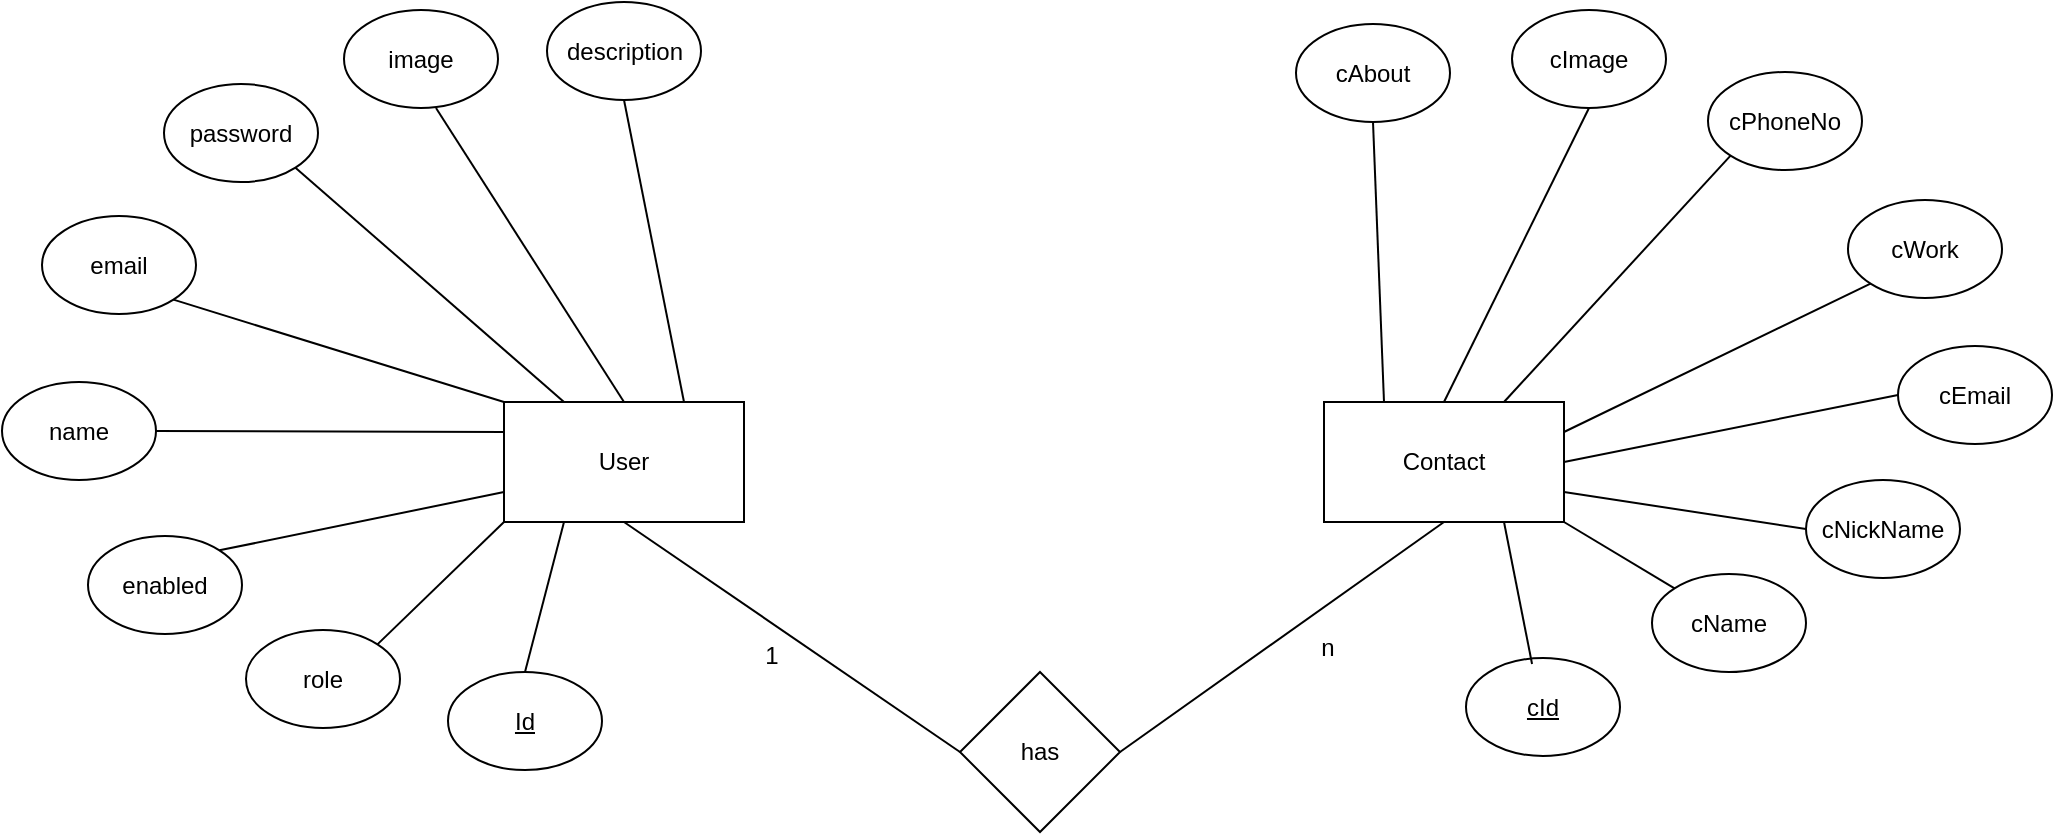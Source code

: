 <mxfile version="23.1.8" type="device" pages="2">
  <diagram name="Page-1" id="UyEv4sZDRJh5OLmsgyPT">
    <mxGraphModel dx="1834" dy="1146" grid="0" gridSize="10" guides="1" tooltips="1" connect="1" arrows="1" fold="1" page="0" pageScale="1" pageWidth="850" pageHeight="1100" math="0" shadow="0">
      <root>
        <mxCell id="0" />
        <mxCell id="1" parent="0" />
        <mxCell id="s0frSopwgOEyX0ONEaxg-4" value="User" style="rounded=0;whiteSpace=wrap;html=1;" vertex="1" parent="1">
          <mxGeometry x="41" y="46" width="120" height="60" as="geometry" />
        </mxCell>
        <mxCell id="s0frSopwgOEyX0ONEaxg-5" value="Contact" style="rounded=0;whiteSpace=wrap;html=1;" vertex="1" parent="1">
          <mxGeometry x="451" y="46" width="120" height="60" as="geometry" />
        </mxCell>
        <mxCell id="s0frSopwgOEyX0ONEaxg-6" value="has" style="rhombus;whiteSpace=wrap;html=1;" vertex="1" parent="1">
          <mxGeometry x="269" y="181" width="80" height="80" as="geometry" />
        </mxCell>
        <mxCell id="s0frSopwgOEyX0ONEaxg-7" value="" style="endArrow=none;html=1;rounded=0;entryX=0.5;entryY=1;entryDx=0;entryDy=0;exitX=0;exitY=0.5;exitDx=0;exitDy=0;" edge="1" parent="1" source="s0frSopwgOEyX0ONEaxg-6" target="s0frSopwgOEyX0ONEaxg-4">
          <mxGeometry width="50" height="50" relative="1" as="geometry">
            <mxPoint x="276" y="1" as="sourcePoint" />
            <mxPoint x="326" y="-49" as="targetPoint" />
          </mxGeometry>
        </mxCell>
        <mxCell id="s0frSopwgOEyX0ONEaxg-8" value="" style="endArrow=none;html=1;rounded=0;entryX=0.5;entryY=1;entryDx=0;entryDy=0;exitX=1;exitY=0.5;exitDx=0;exitDy=0;" edge="1" parent="1" source="s0frSopwgOEyX0ONEaxg-6" target="s0frSopwgOEyX0ONEaxg-5">
          <mxGeometry width="50" height="50" relative="1" as="geometry">
            <mxPoint x="279" y="231" as="sourcePoint" />
            <mxPoint x="111" y="116" as="targetPoint" />
          </mxGeometry>
        </mxCell>
        <mxCell id="s0frSopwgOEyX0ONEaxg-9" value="1" style="text;html=1;align=center;verticalAlign=middle;whiteSpace=wrap;rounded=0;" vertex="1" parent="1">
          <mxGeometry x="145" y="158" width="60" height="30" as="geometry" />
        </mxCell>
        <mxCell id="s0frSopwgOEyX0ONEaxg-10" value="n" style="text;html=1;align=center;verticalAlign=middle;whiteSpace=wrap;rounded=0;" vertex="1" parent="1">
          <mxGeometry x="423" y="154" width="60" height="30" as="geometry" />
        </mxCell>
        <mxCell id="s0frSopwgOEyX0ONEaxg-11" value="enabled" style="ellipse;whiteSpace=wrap;html=1;" vertex="1" parent="1">
          <mxGeometry x="-167" y="113" width="77" height="49" as="geometry" />
        </mxCell>
        <mxCell id="s0frSopwgOEyX0ONEaxg-12" value="name" style="ellipse;whiteSpace=wrap;html=1;" vertex="1" parent="1">
          <mxGeometry x="-210" y="36" width="77" height="49" as="geometry" />
        </mxCell>
        <mxCell id="s0frSopwgOEyX0ONEaxg-13" value="email" style="ellipse;whiteSpace=wrap;html=1;" vertex="1" parent="1">
          <mxGeometry x="-190" y="-47" width="77" height="49" as="geometry" />
        </mxCell>
        <mxCell id="s0frSopwgOEyX0ONEaxg-14" value="password" style="ellipse;whiteSpace=wrap;html=1;" vertex="1" parent="1">
          <mxGeometry x="-129" y="-113" width="77" height="49" as="geometry" />
        </mxCell>
        <mxCell id="s0frSopwgOEyX0ONEaxg-15" value="image" style="ellipse;whiteSpace=wrap;html=1;" vertex="1" parent="1">
          <mxGeometry x="-39" y="-150" width="77" height="49" as="geometry" />
        </mxCell>
        <mxCell id="s0frSopwgOEyX0ONEaxg-16" value="description" style="ellipse;whiteSpace=wrap;html=1;" vertex="1" parent="1">
          <mxGeometry x="62.5" y="-154" width="77" height="49" as="geometry" />
        </mxCell>
        <mxCell id="s0frSopwgOEyX0ONEaxg-17" value="role" style="ellipse;whiteSpace=wrap;html=1;" vertex="1" parent="1">
          <mxGeometry x="-88" y="160" width="77" height="49" as="geometry" />
        </mxCell>
        <mxCell id="s0frSopwgOEyX0ONEaxg-18" value="&lt;u&gt;Id&lt;/u&gt;" style="ellipse;whiteSpace=wrap;html=1;" vertex="1" parent="1">
          <mxGeometry x="13" y="181" width="77" height="49" as="geometry" />
        </mxCell>
        <mxCell id="s0frSopwgOEyX0ONEaxg-19" value="&lt;u&gt;cId&lt;/u&gt;" style="ellipse;whiteSpace=wrap;html=1;" vertex="1" parent="1">
          <mxGeometry x="522" y="174" width="77" height="49" as="geometry" />
        </mxCell>
        <mxCell id="s0frSopwgOEyX0ONEaxg-20" value="cName" style="ellipse;whiteSpace=wrap;html=1;" vertex="1" parent="1">
          <mxGeometry x="615" y="132" width="77" height="49" as="geometry" />
        </mxCell>
        <mxCell id="s0frSopwgOEyX0ONEaxg-21" value="cNickName" style="ellipse;whiteSpace=wrap;html=1;" vertex="1" parent="1">
          <mxGeometry x="692" y="85" width="77" height="49" as="geometry" />
        </mxCell>
        <mxCell id="s0frSopwgOEyX0ONEaxg-22" value="cEmail" style="ellipse;whiteSpace=wrap;html=1;" vertex="1" parent="1">
          <mxGeometry x="738" y="18" width="77" height="49" as="geometry" />
        </mxCell>
        <mxCell id="s0frSopwgOEyX0ONEaxg-23" value="cWork" style="ellipse;whiteSpace=wrap;html=1;" vertex="1" parent="1">
          <mxGeometry x="713" y="-55" width="77" height="49" as="geometry" />
        </mxCell>
        <mxCell id="s0frSopwgOEyX0ONEaxg-24" value="cPhoneNo" style="ellipse;whiteSpace=wrap;html=1;" vertex="1" parent="1">
          <mxGeometry x="643" y="-119" width="77" height="49" as="geometry" />
        </mxCell>
        <mxCell id="s0frSopwgOEyX0ONEaxg-25" value="cImage" style="ellipse;whiteSpace=wrap;html=1;" vertex="1" parent="1">
          <mxGeometry x="545" y="-150" width="77" height="49" as="geometry" />
        </mxCell>
        <mxCell id="s0frSopwgOEyX0ONEaxg-26" value="cAbout" style="ellipse;whiteSpace=wrap;html=1;" vertex="1" parent="1">
          <mxGeometry x="437" y="-143" width="77" height="49" as="geometry" />
        </mxCell>
        <mxCell id="s0frSopwgOEyX0ONEaxg-27" value="" style="endArrow=none;html=1;rounded=0;entryX=0.5;entryY=1;entryDx=0;entryDy=0;exitX=0.5;exitY=0;exitDx=0;exitDy=0;" edge="1" parent="1" source="s0frSopwgOEyX0ONEaxg-4">
          <mxGeometry width="50" height="50" relative="1" as="geometry">
            <mxPoint x="99" y="44" as="sourcePoint" />
            <mxPoint x="7" y="-101" as="targetPoint" />
          </mxGeometry>
        </mxCell>
        <mxCell id="s0frSopwgOEyX0ONEaxg-28" value="" style="endArrow=none;html=1;rounded=0;entryX=0.5;entryY=1;entryDx=0;entryDy=0;exitX=0.75;exitY=0;exitDx=0;exitDy=0;" edge="1" parent="1" source="s0frSopwgOEyX0ONEaxg-4" target="s0frSopwgOEyX0ONEaxg-16">
          <mxGeometry width="50" height="50" relative="1" as="geometry">
            <mxPoint x="81" y="56" as="sourcePoint" />
            <mxPoint x="17" y="-91" as="targetPoint" />
          </mxGeometry>
        </mxCell>
        <mxCell id="s0frSopwgOEyX0ONEaxg-29" value="" style="endArrow=none;html=1;rounded=0;entryX=1;entryY=1;entryDx=0;entryDy=0;exitX=0.25;exitY=0;exitDx=0;exitDy=0;" edge="1" parent="1" source="s0frSopwgOEyX0ONEaxg-4" target="s0frSopwgOEyX0ONEaxg-14">
          <mxGeometry width="50" height="50" relative="1" as="geometry">
            <mxPoint x="91" y="66" as="sourcePoint" />
            <mxPoint x="27" y="-81" as="targetPoint" />
          </mxGeometry>
        </mxCell>
        <mxCell id="s0frSopwgOEyX0ONEaxg-30" value="" style="endArrow=none;html=1;rounded=0;entryX=1;entryY=1;entryDx=0;entryDy=0;exitX=0;exitY=0;exitDx=0;exitDy=0;" edge="1" parent="1" source="s0frSopwgOEyX0ONEaxg-4" target="s0frSopwgOEyX0ONEaxg-13">
          <mxGeometry width="50" height="50" relative="1" as="geometry">
            <mxPoint x="81" y="56" as="sourcePoint" />
            <mxPoint x="-53" y="-61" as="targetPoint" />
          </mxGeometry>
        </mxCell>
        <mxCell id="s0frSopwgOEyX0ONEaxg-31" value="" style="endArrow=none;html=1;rounded=0;entryX=1;entryY=0.5;entryDx=0;entryDy=0;exitX=0;exitY=0.25;exitDx=0;exitDy=0;" edge="1" parent="1" source="s0frSopwgOEyX0ONEaxg-4" target="s0frSopwgOEyX0ONEaxg-12">
          <mxGeometry width="50" height="50" relative="1" as="geometry">
            <mxPoint x="91" y="66" as="sourcePoint" />
            <mxPoint x="-43" y="-51" as="targetPoint" />
          </mxGeometry>
        </mxCell>
        <mxCell id="s0frSopwgOEyX0ONEaxg-32" value="" style="endArrow=none;html=1;rounded=0;entryX=1;entryY=0;entryDx=0;entryDy=0;exitX=0;exitY=0.75;exitDx=0;exitDy=0;" edge="1" parent="1" source="s0frSopwgOEyX0ONEaxg-4" target="s0frSopwgOEyX0ONEaxg-11">
          <mxGeometry width="50" height="50" relative="1" as="geometry">
            <mxPoint x="51" y="71" as="sourcePoint" />
            <mxPoint x="-123" y="71" as="targetPoint" />
          </mxGeometry>
        </mxCell>
        <mxCell id="s0frSopwgOEyX0ONEaxg-33" value="" style="endArrow=none;html=1;rounded=0;entryX=1;entryY=0;entryDx=0;entryDy=0;exitX=0;exitY=1;exitDx=0;exitDy=0;" edge="1" parent="1" source="s0frSopwgOEyX0ONEaxg-4" target="s0frSopwgOEyX0ONEaxg-17">
          <mxGeometry width="50" height="50" relative="1" as="geometry">
            <mxPoint x="51" y="101" as="sourcePoint" />
            <mxPoint x="-91" y="130" as="targetPoint" />
          </mxGeometry>
        </mxCell>
        <mxCell id="s0frSopwgOEyX0ONEaxg-34" value="" style="endArrow=none;html=1;rounded=0;entryX=0.5;entryY=0;entryDx=0;entryDy=0;exitX=0.25;exitY=1;exitDx=0;exitDy=0;" edge="1" parent="1" source="s0frSopwgOEyX0ONEaxg-4" target="s0frSopwgOEyX0ONEaxg-18">
          <mxGeometry width="50" height="50" relative="1" as="geometry">
            <mxPoint x="51" y="116" as="sourcePoint" />
            <mxPoint x="-12" y="177" as="targetPoint" />
          </mxGeometry>
        </mxCell>
        <mxCell id="s0frSopwgOEyX0ONEaxg-35" value="" style="endArrow=none;html=1;rounded=0;entryX=0.5;entryY=1;entryDx=0;entryDy=0;exitX=0.5;exitY=0;exitDx=0;exitDy=0;" edge="1" parent="1" source="s0frSopwgOEyX0ONEaxg-5" target="s0frSopwgOEyX0ONEaxg-25">
          <mxGeometry width="50" height="50" relative="1" as="geometry">
            <mxPoint x="111" y="56" as="sourcePoint" />
            <mxPoint x="17" y="-91" as="targetPoint" />
          </mxGeometry>
        </mxCell>
        <mxCell id="s0frSopwgOEyX0ONEaxg-36" value="" style="endArrow=none;html=1;rounded=0;exitX=0.25;exitY=0;exitDx=0;exitDy=0;entryX=0.5;entryY=1;entryDx=0;entryDy=0;" edge="1" parent="1" source="s0frSopwgOEyX0ONEaxg-5" target="s0frSopwgOEyX0ONEaxg-26">
          <mxGeometry width="50" height="50" relative="1" as="geometry">
            <mxPoint x="141" y="56" as="sourcePoint" />
            <mxPoint x="463" y="-88" as="targetPoint" />
          </mxGeometry>
        </mxCell>
        <mxCell id="s0frSopwgOEyX0ONEaxg-37" value="" style="endArrow=none;html=1;rounded=0;entryX=0;entryY=1;entryDx=0;entryDy=0;exitX=0.75;exitY=0;exitDx=0;exitDy=0;" edge="1" parent="1" source="s0frSopwgOEyX0ONEaxg-5" target="s0frSopwgOEyX0ONEaxg-24">
          <mxGeometry width="50" height="50" relative="1" as="geometry">
            <mxPoint x="81" y="56" as="sourcePoint" />
            <mxPoint x="-53" y="-61" as="targetPoint" />
          </mxGeometry>
        </mxCell>
        <mxCell id="s0frSopwgOEyX0ONEaxg-38" value="" style="endArrow=none;html=1;rounded=0;entryX=0;entryY=0.5;entryDx=0;entryDy=0;exitX=1;exitY=0.5;exitDx=0;exitDy=0;" edge="1" parent="1" source="s0frSopwgOEyX0ONEaxg-5" target="s0frSopwgOEyX0ONEaxg-22">
          <mxGeometry width="50" height="50" relative="1" as="geometry">
            <mxPoint x="521" y="56" as="sourcePoint" />
            <mxPoint x="594" y="-91" as="targetPoint" />
          </mxGeometry>
        </mxCell>
        <mxCell id="s0frSopwgOEyX0ONEaxg-39" value="" style="endArrow=none;html=1;rounded=0;exitX=1;exitY=0.75;exitDx=0;exitDy=0;entryX=0;entryY=0.5;entryDx=0;entryDy=0;" edge="1" parent="1" source="s0frSopwgOEyX0ONEaxg-5" target="s0frSopwgOEyX0ONEaxg-21">
          <mxGeometry width="50" height="50" relative="1" as="geometry">
            <mxPoint x="491" y="56" as="sourcePoint" />
            <mxPoint x="486" y="-84" as="targetPoint" />
          </mxGeometry>
        </mxCell>
        <mxCell id="s0frSopwgOEyX0ONEaxg-40" value="" style="endArrow=none;html=1;rounded=0;entryX=0;entryY=1;entryDx=0;entryDy=0;exitX=1;exitY=0.25;exitDx=0;exitDy=0;" edge="1" parent="1" source="s0frSopwgOEyX0ONEaxg-5" target="s0frSopwgOEyX0ONEaxg-23">
          <mxGeometry width="50" height="50" relative="1" as="geometry">
            <mxPoint x="551" y="56" as="sourcePoint" />
            <mxPoint x="664" y="-67" as="targetPoint" />
          </mxGeometry>
        </mxCell>
        <mxCell id="s0frSopwgOEyX0ONEaxg-41" value="" style="endArrow=none;html=1;rounded=0;exitX=1;exitY=1;exitDx=0;exitDy=0;entryX=0;entryY=0;entryDx=0;entryDy=0;" edge="1" parent="1" source="s0frSopwgOEyX0ONEaxg-5" target="s0frSopwgOEyX0ONEaxg-20">
          <mxGeometry width="50" height="50" relative="1" as="geometry">
            <mxPoint x="581" y="101" as="sourcePoint" />
            <mxPoint x="702" y="120" as="targetPoint" />
          </mxGeometry>
        </mxCell>
        <mxCell id="s0frSopwgOEyX0ONEaxg-42" value="" style="endArrow=none;html=1;rounded=0;exitX=0.75;exitY=1;exitDx=0;exitDy=0;entryX=0.429;entryY=0.061;entryDx=0;entryDy=0;entryPerimeter=0;" edge="1" parent="1" source="s0frSopwgOEyX0ONEaxg-5" target="s0frSopwgOEyX0ONEaxg-19">
          <mxGeometry width="50" height="50" relative="1" as="geometry">
            <mxPoint x="581" y="116" as="sourcePoint" />
            <mxPoint x="636" y="149" as="targetPoint" />
          </mxGeometry>
        </mxCell>
      </root>
    </mxGraphModel>
  </diagram>
  <diagram id="iGqQArEUp4GU3B-oAsio" name="Page-2">
    <mxGraphModel dx="1646" dy="796" grid="0" gridSize="10" guides="1" tooltips="1" connect="1" arrows="1" fold="1" page="0" pageScale="1" pageWidth="850" pageHeight="1100" math="0" shadow="0">
      <root>
        <mxCell id="0" />
        <mxCell id="1" parent="0" />
      </root>
    </mxGraphModel>
  </diagram>
</mxfile>
